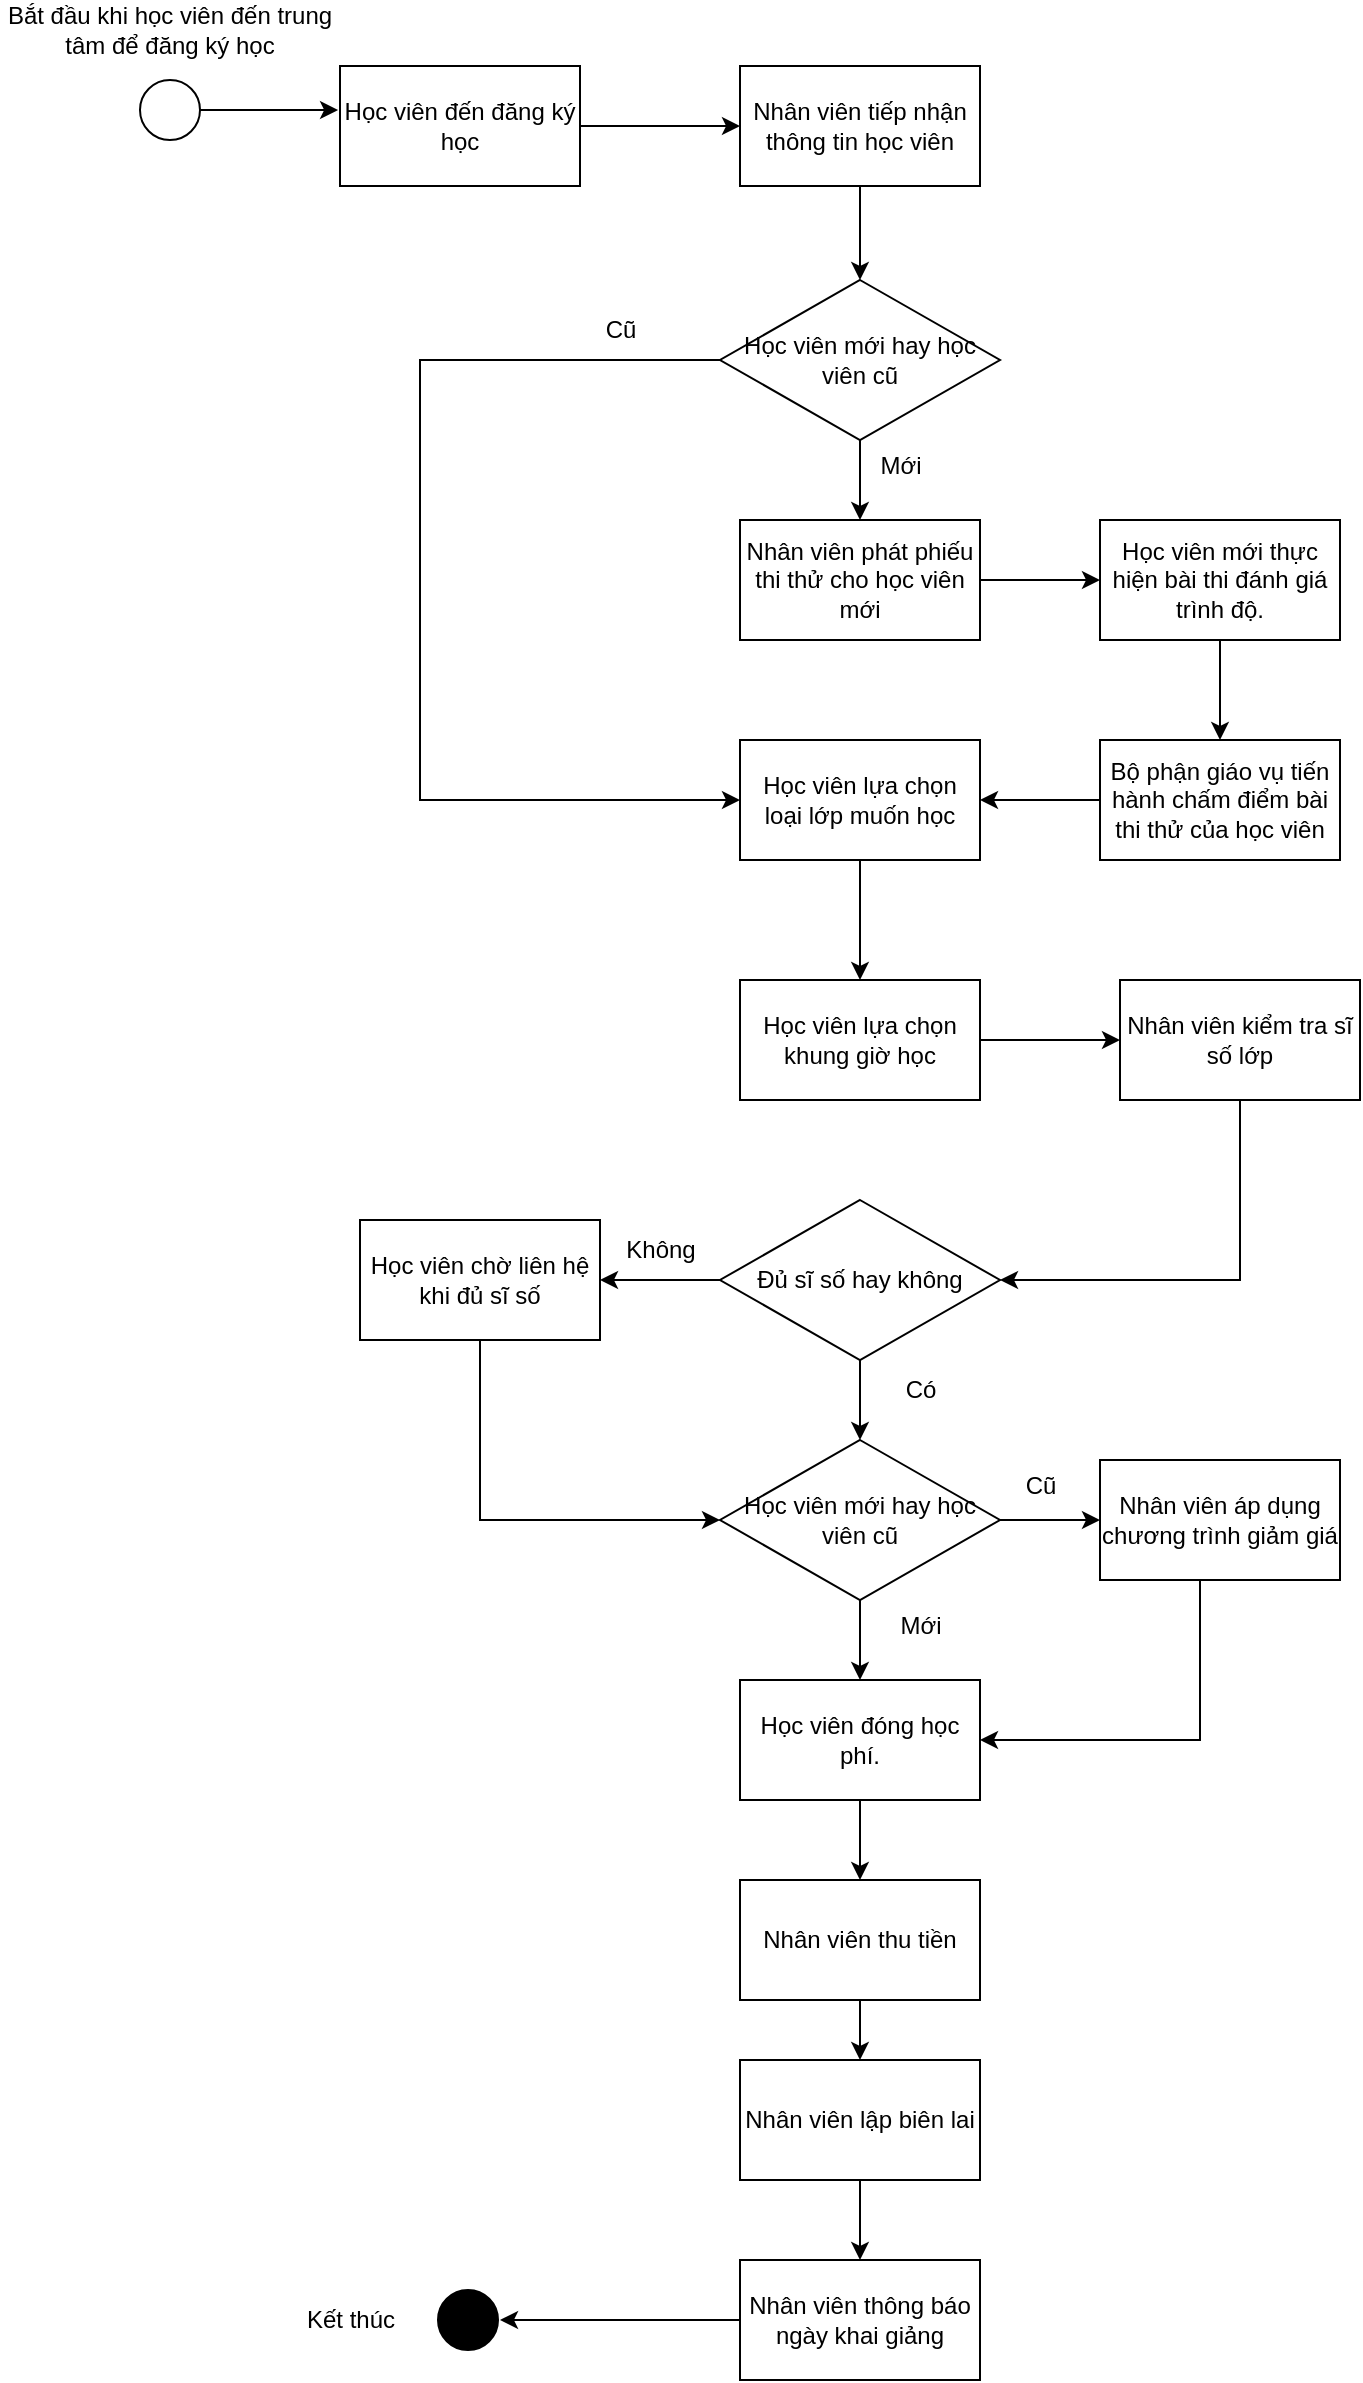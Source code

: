 <mxfile version="26.2.7">
  <diagram name="Page-1" id="QDVnoX-Ns9PUsGA6Y-20">
    <mxGraphModel dx="1428" dy="757" grid="1" gridSize="10" guides="1" tooltips="1" connect="1" arrows="1" fold="1" page="1" pageScale="1" pageWidth="850" pageHeight="1100" math="0" shadow="0">
      <root>
        <mxCell id="0" />
        <mxCell id="1" parent="0" />
        <mxCell id="HQUUugO6KSkDfbD9XTIw-7" value="" style="edgeStyle=orthogonalEdgeStyle;rounded=0;orthogonalLoop=1;jettySize=auto;html=1;" edge="1" parent="1" source="HQUUugO6KSkDfbD9XTIw-1" target="HQUUugO6KSkDfbD9XTIw-6">
          <mxGeometry relative="1" as="geometry" />
        </mxCell>
        <mxCell id="HQUUugO6KSkDfbD9XTIw-1" value="Học viên đến đăng ký học" style="rounded=0;whiteSpace=wrap;html=1;" vertex="1" parent="1">
          <mxGeometry x="250" y="63" width="120" height="60" as="geometry" />
        </mxCell>
        <mxCell id="HQUUugO6KSkDfbD9XTIw-9" style="edgeStyle=orthogonalEdgeStyle;rounded=0;orthogonalLoop=1;jettySize=auto;html=1;entryX=-0.008;entryY=0.367;entryDx=0;entryDy=0;entryPerimeter=0;" edge="1" parent="1" source="HQUUugO6KSkDfbD9XTIw-2" target="HQUUugO6KSkDfbD9XTIw-1">
          <mxGeometry relative="1" as="geometry">
            <mxPoint x="240" y="85" as="targetPoint" />
          </mxGeometry>
        </mxCell>
        <mxCell id="HQUUugO6KSkDfbD9XTIw-2" value="" style="ellipse;whiteSpace=wrap;html=1;aspect=fixed;" vertex="1" parent="1">
          <mxGeometry x="150" y="70" width="30" height="30" as="geometry" />
        </mxCell>
        <mxCell id="HQUUugO6KSkDfbD9XTIw-3" value="" style="ellipse;whiteSpace=wrap;html=1;aspect=fixed;strokeColor=#000000;fillColor=#000000;" vertex="1" parent="1">
          <mxGeometry x="299" y="1175" width="30" height="30" as="geometry" />
        </mxCell>
        <mxCell id="HQUUugO6KSkDfbD9XTIw-4" value="Bắt đầu khi học viên đến trung tâm để đăng ký học" style="text;html=1;align=center;verticalAlign=middle;whiteSpace=wrap;rounded=0;" vertex="1" parent="1">
          <mxGeometry x="80" y="30" width="170" height="30" as="geometry" />
        </mxCell>
        <mxCell id="HQUUugO6KSkDfbD9XTIw-12" value="" style="edgeStyle=orthogonalEdgeStyle;rounded=0;orthogonalLoop=1;jettySize=auto;html=1;" edge="1" parent="1" source="HQUUugO6KSkDfbD9XTIw-6" target="HQUUugO6KSkDfbD9XTIw-11">
          <mxGeometry relative="1" as="geometry" />
        </mxCell>
        <mxCell id="HQUUugO6KSkDfbD9XTIw-6" value="Nhân viên tiếp nhận thông tin học viên" style="rounded=0;whiteSpace=wrap;html=1;" vertex="1" parent="1">
          <mxGeometry x="450" y="63" width="120" height="60" as="geometry" />
        </mxCell>
        <mxCell id="HQUUugO6KSkDfbD9XTIw-14" value="" style="edgeStyle=orthogonalEdgeStyle;rounded=0;orthogonalLoop=1;jettySize=auto;html=1;" edge="1" parent="1" source="HQUUugO6KSkDfbD9XTIw-11" target="HQUUugO6KSkDfbD9XTIw-13">
          <mxGeometry relative="1" as="geometry" />
        </mxCell>
        <mxCell id="HQUUugO6KSkDfbD9XTIw-22" style="edgeStyle=orthogonalEdgeStyle;rounded=0;orthogonalLoop=1;jettySize=auto;html=1;entryX=0;entryY=0.5;entryDx=0;entryDy=0;" edge="1" parent="1" source="HQUUugO6KSkDfbD9XTIw-11" target="HQUUugO6KSkDfbD9XTIw-20">
          <mxGeometry relative="1" as="geometry">
            <Array as="points">
              <mxPoint x="290" y="210" />
              <mxPoint x="290" y="430" />
            </Array>
          </mxGeometry>
        </mxCell>
        <mxCell id="HQUUugO6KSkDfbD9XTIw-11" value="Học viên mới hay học viên cũ" style="rhombus;whiteSpace=wrap;html=1;" vertex="1" parent="1">
          <mxGeometry x="440" y="170" width="140" height="80" as="geometry" />
        </mxCell>
        <mxCell id="HQUUugO6KSkDfbD9XTIw-16" value="" style="edgeStyle=orthogonalEdgeStyle;rounded=0;orthogonalLoop=1;jettySize=auto;html=1;" edge="1" parent="1" source="HQUUugO6KSkDfbD9XTIw-13" target="HQUUugO6KSkDfbD9XTIw-15">
          <mxGeometry relative="1" as="geometry" />
        </mxCell>
        <mxCell id="HQUUugO6KSkDfbD9XTIw-13" value="Nhân viên phát phiếu thi thử cho học viên mới" style="rounded=0;whiteSpace=wrap;html=1;" vertex="1" parent="1">
          <mxGeometry x="450" y="290" width="120" height="60" as="geometry" />
        </mxCell>
        <mxCell id="HQUUugO6KSkDfbD9XTIw-18" value="" style="edgeStyle=orthogonalEdgeStyle;rounded=0;orthogonalLoop=1;jettySize=auto;html=1;" edge="1" parent="1" source="HQUUugO6KSkDfbD9XTIw-15" target="HQUUugO6KSkDfbD9XTIw-17">
          <mxGeometry relative="1" as="geometry" />
        </mxCell>
        <mxCell id="HQUUugO6KSkDfbD9XTIw-15" value=" Học viên mới thực hiện bài thi đánh giá trình độ." style="rounded=0;whiteSpace=wrap;html=1;" vertex="1" parent="1">
          <mxGeometry x="630" y="290" width="120" height="60" as="geometry" />
        </mxCell>
        <mxCell id="HQUUugO6KSkDfbD9XTIw-21" value="" style="edgeStyle=orthogonalEdgeStyle;rounded=0;orthogonalLoop=1;jettySize=auto;html=1;" edge="1" parent="1" source="HQUUugO6KSkDfbD9XTIw-17" target="HQUUugO6KSkDfbD9XTIw-20">
          <mxGeometry relative="1" as="geometry" />
        </mxCell>
        <mxCell id="HQUUugO6KSkDfbD9XTIw-17" value=" Bộ phận giáo vụ tiến hành chấm điểm bài thi thử của học viên" style="rounded=0;whiteSpace=wrap;html=1;" vertex="1" parent="1">
          <mxGeometry x="630" y="400" width="120" height="60" as="geometry" />
        </mxCell>
        <mxCell id="HQUUugO6KSkDfbD9XTIw-19" value="Mới" style="text;html=1;align=center;verticalAlign=middle;resizable=0;points=[];autosize=1;strokeColor=none;fillColor=none;" vertex="1" parent="1">
          <mxGeometry x="510" y="248" width="40" height="30" as="geometry" />
        </mxCell>
        <mxCell id="HQUUugO6KSkDfbD9XTIw-26" value="" style="edgeStyle=orthogonalEdgeStyle;rounded=0;orthogonalLoop=1;jettySize=auto;html=1;" edge="1" parent="1" source="HQUUugO6KSkDfbD9XTIw-20" target="HQUUugO6KSkDfbD9XTIw-25">
          <mxGeometry relative="1" as="geometry" />
        </mxCell>
        <mxCell id="HQUUugO6KSkDfbD9XTIw-20" value=" Học viên lựa chọn loại lớp muốn học" style="rounded=0;whiteSpace=wrap;html=1;" vertex="1" parent="1">
          <mxGeometry x="450" y="400" width="120" height="60" as="geometry" />
        </mxCell>
        <mxCell id="HQUUugO6KSkDfbD9XTIw-24" value="Cũ" style="text;html=1;align=center;verticalAlign=middle;resizable=0;points=[];autosize=1;strokeColor=none;fillColor=none;" vertex="1" parent="1">
          <mxGeometry x="370" y="180" width="40" height="30" as="geometry" />
        </mxCell>
        <mxCell id="HQUUugO6KSkDfbD9XTIw-28" value="" style="edgeStyle=orthogonalEdgeStyle;rounded=0;orthogonalLoop=1;jettySize=auto;html=1;" edge="1" parent="1" source="HQUUugO6KSkDfbD9XTIw-25" target="HQUUugO6KSkDfbD9XTIw-27">
          <mxGeometry relative="1" as="geometry" />
        </mxCell>
        <mxCell id="HQUUugO6KSkDfbD9XTIw-25" value=" Học viên lựa chọn khung giờ học" style="rounded=0;whiteSpace=wrap;html=1;" vertex="1" parent="1">
          <mxGeometry x="450" y="520" width="120" height="60" as="geometry" />
        </mxCell>
        <mxCell id="HQUUugO6KSkDfbD9XTIw-30" value="" style="edgeStyle=orthogonalEdgeStyle;rounded=0;orthogonalLoop=1;jettySize=auto;html=1;" edge="1" parent="1" source="HQUUugO6KSkDfbD9XTIw-27" target="HQUUugO6KSkDfbD9XTIw-29">
          <mxGeometry relative="1" as="geometry">
            <Array as="points">
              <mxPoint x="700" y="670" />
            </Array>
          </mxGeometry>
        </mxCell>
        <mxCell id="HQUUugO6KSkDfbD9XTIw-27" value="Nhân viên kiểm tra sĩ số lớp" style="rounded=0;whiteSpace=wrap;html=1;" vertex="1" parent="1">
          <mxGeometry x="640" y="520" width="120" height="60" as="geometry" />
        </mxCell>
        <mxCell id="HQUUugO6KSkDfbD9XTIw-37" style="edgeStyle=orthogonalEdgeStyle;rounded=0;orthogonalLoop=1;jettySize=auto;html=1;entryX=1;entryY=0.5;entryDx=0;entryDy=0;" edge="1" parent="1" source="HQUUugO6KSkDfbD9XTIw-29" target="HQUUugO6KSkDfbD9XTIw-36">
          <mxGeometry relative="1" as="geometry" />
        </mxCell>
        <mxCell id="HQUUugO6KSkDfbD9XTIw-48" value="" style="edgeStyle=orthogonalEdgeStyle;rounded=0;orthogonalLoop=1;jettySize=auto;html=1;" edge="1" parent="1" source="HQUUugO6KSkDfbD9XTIw-29" target="HQUUugO6KSkDfbD9XTIw-47">
          <mxGeometry relative="1" as="geometry" />
        </mxCell>
        <mxCell id="HQUUugO6KSkDfbD9XTIw-29" value="Đủ sĩ số hay không" style="rhombus;whiteSpace=wrap;html=1;" vertex="1" parent="1">
          <mxGeometry x="440" y="630" width="140" height="80" as="geometry" />
        </mxCell>
        <mxCell id="HQUUugO6KSkDfbD9XTIw-35" value="" style="edgeStyle=orthogonalEdgeStyle;rounded=0;orthogonalLoop=1;jettySize=auto;html=1;" edge="1" parent="1" source="HQUUugO6KSkDfbD9XTIw-31" target="HQUUugO6KSkDfbD9XTIw-34">
          <mxGeometry relative="1" as="geometry" />
        </mxCell>
        <mxCell id="HQUUugO6KSkDfbD9XTIw-31" value=" Học viên đóng học phí." style="rounded=0;whiteSpace=wrap;html=1;" vertex="1" parent="1">
          <mxGeometry x="450" y="870" width="120" height="60" as="geometry" />
        </mxCell>
        <mxCell id="HQUUugO6KSkDfbD9XTIw-33" value="Có" style="text;html=1;align=center;verticalAlign=middle;resizable=0;points=[];autosize=1;strokeColor=none;fillColor=none;" vertex="1" parent="1">
          <mxGeometry x="520" y="710" width="40" height="30" as="geometry" />
        </mxCell>
        <mxCell id="HQUUugO6KSkDfbD9XTIw-41" value="" style="edgeStyle=orthogonalEdgeStyle;rounded=0;orthogonalLoop=1;jettySize=auto;html=1;" edge="1" parent="1" source="HQUUugO6KSkDfbD9XTIw-34" target="HQUUugO6KSkDfbD9XTIw-40">
          <mxGeometry relative="1" as="geometry" />
        </mxCell>
        <mxCell id="HQUUugO6KSkDfbD9XTIw-34" value=" Nhân viên thu tiền" style="rounded=0;whiteSpace=wrap;html=1;" vertex="1" parent="1">
          <mxGeometry x="450" y="970" width="120" height="60" as="geometry" />
        </mxCell>
        <mxCell id="HQUUugO6KSkDfbD9XTIw-51" style="edgeStyle=orthogonalEdgeStyle;rounded=0;orthogonalLoop=1;jettySize=auto;html=1;entryX=0;entryY=0.5;entryDx=0;entryDy=0;" edge="1" parent="1" source="HQUUugO6KSkDfbD9XTIw-36" target="HQUUugO6KSkDfbD9XTIw-47">
          <mxGeometry relative="1" as="geometry">
            <Array as="points">
              <mxPoint x="320" y="790" />
            </Array>
          </mxGeometry>
        </mxCell>
        <mxCell id="HQUUugO6KSkDfbD9XTIw-36" value=" Học viên chờ liên hệ khi đủ sĩ số" style="rounded=0;whiteSpace=wrap;html=1;" vertex="1" parent="1">
          <mxGeometry x="260" y="640" width="120" height="60" as="geometry" />
        </mxCell>
        <mxCell id="HQUUugO6KSkDfbD9XTIw-38" value="Không" style="text;html=1;align=center;verticalAlign=middle;resizable=0;points=[];autosize=1;strokeColor=none;fillColor=none;" vertex="1" parent="1">
          <mxGeometry x="380" y="640" width="60" height="30" as="geometry" />
        </mxCell>
        <mxCell id="HQUUugO6KSkDfbD9XTIw-43" value="" style="edgeStyle=orthogonalEdgeStyle;rounded=0;orthogonalLoop=1;jettySize=auto;html=1;" edge="1" parent="1" source="HQUUugO6KSkDfbD9XTIw-40" target="HQUUugO6KSkDfbD9XTIw-42">
          <mxGeometry relative="1" as="geometry" />
        </mxCell>
        <mxCell id="HQUUugO6KSkDfbD9XTIw-40" value="Nhân viên lập biên lai" style="rounded=0;whiteSpace=wrap;html=1;" vertex="1" parent="1">
          <mxGeometry x="450" y="1060" width="120" height="60" as="geometry" />
        </mxCell>
        <mxCell id="HQUUugO6KSkDfbD9XTIw-44" style="edgeStyle=orthogonalEdgeStyle;rounded=0;orthogonalLoop=1;jettySize=auto;html=1;" edge="1" parent="1" source="HQUUugO6KSkDfbD9XTIw-42">
          <mxGeometry relative="1" as="geometry">
            <mxPoint x="330" y="1190" as="targetPoint" />
          </mxGeometry>
        </mxCell>
        <mxCell id="HQUUugO6KSkDfbD9XTIw-42" value="Nhân viên thông báo ngày khai giảng" style="rounded=0;whiteSpace=wrap;html=1;" vertex="1" parent="1">
          <mxGeometry x="450" y="1160" width="120" height="60" as="geometry" />
        </mxCell>
        <mxCell id="HQUUugO6KSkDfbD9XTIw-45" value="Kết thúc" style="text;html=1;align=center;verticalAlign=middle;resizable=0;points=[];autosize=1;strokeColor=none;fillColor=none;" vertex="1" parent="1">
          <mxGeometry x="220" y="1175" width="70" height="30" as="geometry" />
        </mxCell>
        <mxCell id="HQUUugO6KSkDfbD9XTIw-49" value="" style="edgeStyle=orthogonalEdgeStyle;rounded=0;orthogonalLoop=1;jettySize=auto;html=1;" edge="1" parent="1" source="HQUUugO6KSkDfbD9XTIw-47" target="HQUUugO6KSkDfbD9XTIw-31">
          <mxGeometry relative="1" as="geometry" />
        </mxCell>
        <mxCell id="HQUUugO6KSkDfbD9XTIw-53" value="" style="edgeStyle=orthogonalEdgeStyle;rounded=0;orthogonalLoop=1;jettySize=auto;html=1;" edge="1" parent="1" source="HQUUugO6KSkDfbD9XTIw-47" target="HQUUugO6KSkDfbD9XTIw-52">
          <mxGeometry relative="1" as="geometry" />
        </mxCell>
        <mxCell id="HQUUugO6KSkDfbD9XTIw-47" value="Học viên mới hay học viên cũ" style="rhombus;whiteSpace=wrap;html=1;" vertex="1" parent="1">
          <mxGeometry x="440" y="750" width="140" height="80" as="geometry" />
        </mxCell>
        <mxCell id="HQUUugO6KSkDfbD9XTIw-50" value="Mới" style="text;html=1;align=center;verticalAlign=middle;resizable=0;points=[];autosize=1;strokeColor=none;fillColor=none;" vertex="1" parent="1">
          <mxGeometry x="520" y="828" width="40" height="30" as="geometry" />
        </mxCell>
        <mxCell id="HQUUugO6KSkDfbD9XTIw-55" style="edgeStyle=orthogonalEdgeStyle;rounded=0;orthogonalLoop=1;jettySize=auto;html=1;entryX=1;entryY=0.5;entryDx=0;entryDy=0;" edge="1" parent="1" source="HQUUugO6KSkDfbD9XTIw-52" target="HQUUugO6KSkDfbD9XTIw-31">
          <mxGeometry relative="1" as="geometry">
            <Array as="points">
              <mxPoint x="680" y="900" />
            </Array>
          </mxGeometry>
        </mxCell>
        <mxCell id="HQUUugO6KSkDfbD9XTIw-52" value="Nhân viên áp dụng chương trình giảm giá" style="rounded=0;whiteSpace=wrap;html=1;" vertex="1" parent="1">
          <mxGeometry x="630" y="760" width="120" height="60" as="geometry" />
        </mxCell>
        <mxCell id="HQUUugO6KSkDfbD9XTIw-54" value="Cũ" style="text;html=1;align=center;verticalAlign=middle;resizable=0;points=[];autosize=1;strokeColor=none;fillColor=none;" vertex="1" parent="1">
          <mxGeometry x="580" y="758" width="40" height="30" as="geometry" />
        </mxCell>
      </root>
    </mxGraphModel>
  </diagram>
</mxfile>

